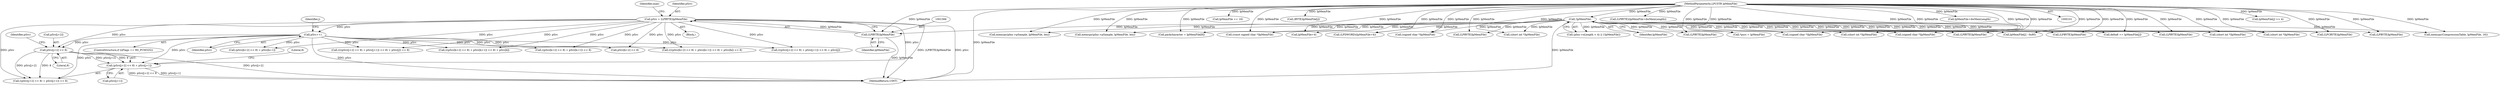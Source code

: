 digraph "1_gstreamer_bc2cdd57d549ab3ba59782e9b395d0cd683fd3ac@array" {
"1001596" [label="(Call,(pSrc[j+2] << 8) + pSrc[j+1])"];
"1001597" [label="(Call,pSrc[j+2] << 8)"];
"1001563" [label="(Call,pSrc = (LPBYTE)lpMemFile)"];
"1001565" [label="(Call,(LPBYTE)lpMemFile)"];
"1000129" [label="(Call,!lpMemFile)"];
"1000104" [label="(MethodParameterIn,LPCSTR lpMemFile)"];
"1001576" [label="(Call,pSrc++)"];
"1000130" [label="(Identifier,lpMemFile)"];
"1000265" [label="(Call,(const signed char *)lpMemFile)"];
"1001597" [label="(Call,pSrc[j+2] << 8)"];
"1000466" [label="(Call,memcpy(pIns->pSample, lpMemFile, len))"];
"1001180" [label="(Call,packcharacter = lpMemFile[8])"];
"1001581" [label="(Identifier,j)"];
"1001604" [label="(Call,pSrc[j+1])"];
"1001565" [label="(Call,(LPBYTE)lpMemFile)"];
"1000355" [label="(Call,lpMemFile[j] >> 4)"];
"1001564" [label="(Identifier,pSrc)"];
"1001598" [label="(Call,pSrc[j+2])"];
"1001594" [label="(Call,(((pSrc[j+2] << 8) + pSrc[j+1]) << 8) + pSrc[j])"];
"1001197" [label="(Call,(LPDWORD)(lpMemFile+4))"];
"1001572" [label="(ControlStructure,if (nFlags == RS_PCM32S))"];
"1000537" [label="(Call,(signed char *)lpMemFile)"];
"1001563" [label="(Call,pSrc = (LPBYTE)lpMemFile)"];
"1001665" [label="(Call,((pSrc[k+2] << 8) + pSrc[k+1]) << 8)"];
"1001176" [label="(Call,*psrc = lpMemFile)"];
"1001015" [label="(Call,(LPBYTE)lpMemFile)"];
"1001272" [label="(Call,delta8 += lpMemFile[j])"];
"1001106" [label="(Call,(short int *)lpMemFile)"];
"1001199" [label="(Call,lpMemFile+4)"];
"1001576" [label="(Call,pSrc++)"];
"1000129" [label="(Call,!lpMemFile)"];
"1000123" [label="(Call,(pIns->nLength < 4) || (!lpMemFile))"];
"1000957" [label="(Call,(LPBYTE)lpMemFile)"];
"1001593" [label="(Call,((((pSrc[j+2] << 8) + pSrc[j+1]) << 8) + pSrc[j]) << 8)"];
"1001595" [label="(Call,((pSrc[j+2] << 8) + pSrc[j+1]) << 8)"];
"1001603" [label="(Literal,8)"];
"1001664" [label="(Call,(((pSrc[k+2] << 8) + pSrc[k+1]) << 8) + pSrc[k])"];
"1000318" [label="(Call,lpMemFile += 16)"];
"1001500" [label="(Call,(LPBYTE)lpMemFile)"];
"1002045" [label="(MethodReturn,UINT)"];
"1000345" [label="(Call,(BYTE)lpMemFile[j])"];
"1001609" [label="(Literal,8)"];
"1002009" [label="(Call,memcpy(pIns->pSample, lpMemFile, len))"];
"1000238" [label="(Call,lpMemFile[j] - 0x80)"];
"1001667" [label="(Call,pSrc[k+2] << 8)"];
"1001605" [label="(Identifier,pSrc)"];
"1001335" [label="(Call,(LPBYTE)lpMemFile)"];
"1001738" [label="(Call,(LPBYTE)lpMemFile)"];
"1000592" [label="(Call,(short int *)lpMemFile)"];
"1001923" [label="(Call,(LPCBYTE)lpMemFile)"];
"1001596" [label="(Call,(pSrc[j+2] << 8) + pSrc[j+1])"];
"1001506" [label="(Call,(LPBYTE)(lpMemFile+dwMemLength))"];
"1001663" [label="(Call,((((pSrc[k+2] << 8) + pSrc[k+1]) << 8) + pSrc[k]) << 8)"];
"1000972" [label="(Call,(LPBYTE)lpMemFile)"];
"1001570" [label="(Identifier,max)"];
"1001567" [label="(Identifier,lpMemFile)"];
"1001552" [label="(Block,)"];
"1001666" [label="(Call,(pSrc[k+2] << 8) + pSrc[k+1])"];
"1000104" [label="(MethodParameterIn,LPCSTR lpMemFile)"];
"1000314" [label="(Call,memcpy(CompressionTable, lpMemFile, 16))"];
"1000643" [label="(Call,(signed char *)lpMemFile)"];
"1000844" [label="(Call,(short int *)lpMemFile)"];
"1001508" [label="(Call,lpMemFile+dwMemLength)"];
"1000729" [label="(Call,(signed char *)lpMemFile)"];
"1000420" [label="(Call,(short int *)lpMemFile)"];
"1001577" [label="(Identifier,pSrc)"];
"1001596" -> "1001595"  [label="AST: "];
"1001596" -> "1001604"  [label="CFG: "];
"1001597" -> "1001596"  [label="AST: "];
"1001604" -> "1001596"  [label="AST: "];
"1001609" -> "1001596"  [label="CFG: "];
"1001596" -> "1002045"  [label="DDG: pSrc[j+2] << 8"];
"1001596" -> "1002045"  [label="DDG: pSrc[j+1]"];
"1001597" -> "1001596"  [label="DDG: pSrc[j+2]"];
"1001597" -> "1001596"  [label="DDG: 8"];
"1001563" -> "1001596"  [label="DDG: pSrc"];
"1001576" -> "1001596"  [label="DDG: pSrc"];
"1001597" -> "1001603"  [label="CFG: "];
"1001598" -> "1001597"  [label="AST: "];
"1001603" -> "1001597"  [label="AST: "];
"1001605" -> "1001597"  [label="CFG: "];
"1001597" -> "1002045"  [label="DDG: pSrc[j+2]"];
"1001597" -> "1001595"  [label="DDG: pSrc[j+2]"];
"1001597" -> "1001595"  [label="DDG: 8"];
"1001563" -> "1001597"  [label="DDG: pSrc"];
"1001576" -> "1001597"  [label="DDG: pSrc"];
"1001563" -> "1001552"  [label="AST: "];
"1001563" -> "1001565"  [label="CFG: "];
"1001564" -> "1001563"  [label="AST: "];
"1001565" -> "1001563"  [label="AST: "];
"1001570" -> "1001563"  [label="CFG: "];
"1001563" -> "1002045"  [label="DDG: (LPBYTE)lpMemFile"];
"1001563" -> "1002045"  [label="DDG: pSrc"];
"1001565" -> "1001563"  [label="DDG: lpMemFile"];
"1001563" -> "1001576"  [label="DDG: pSrc"];
"1001563" -> "1001593"  [label="DDG: pSrc"];
"1001563" -> "1001595"  [label="DDG: pSrc"];
"1001563" -> "1001594"  [label="DDG: pSrc"];
"1001563" -> "1001663"  [label="DDG: pSrc"];
"1001563" -> "1001665"  [label="DDG: pSrc"];
"1001563" -> "1001667"  [label="DDG: pSrc"];
"1001563" -> "1001666"  [label="DDG: pSrc"];
"1001563" -> "1001664"  [label="DDG: pSrc"];
"1001565" -> "1001567"  [label="CFG: "];
"1001566" -> "1001565"  [label="AST: "];
"1001567" -> "1001565"  [label="AST: "];
"1001565" -> "1002045"  [label="DDG: lpMemFile"];
"1000129" -> "1001565"  [label="DDG: lpMemFile"];
"1000104" -> "1001565"  [label="DDG: lpMemFile"];
"1000129" -> "1000123"  [label="AST: "];
"1000129" -> "1000130"  [label="CFG: "];
"1000130" -> "1000129"  [label="AST: "];
"1000123" -> "1000129"  [label="CFG: "];
"1000129" -> "1002045"  [label="DDG: lpMemFile"];
"1000129" -> "1000123"  [label="DDG: lpMemFile"];
"1000104" -> "1000129"  [label="DDG: lpMemFile"];
"1000129" -> "1000238"  [label="DDG: lpMemFile"];
"1000129" -> "1000265"  [label="DDG: lpMemFile"];
"1000129" -> "1000314"  [label="DDG: lpMemFile"];
"1000129" -> "1000420"  [label="DDG: lpMemFile"];
"1000129" -> "1000466"  [label="DDG: lpMemFile"];
"1000129" -> "1000537"  [label="DDG: lpMemFile"];
"1000129" -> "1000592"  [label="DDG: lpMemFile"];
"1000129" -> "1000643"  [label="DDG: lpMemFile"];
"1000129" -> "1000729"  [label="DDG: lpMemFile"];
"1000129" -> "1000844"  [label="DDG: lpMemFile"];
"1000129" -> "1000957"  [label="DDG: lpMemFile"];
"1000129" -> "1000972"  [label="DDG: lpMemFile"];
"1000129" -> "1001015"  [label="DDG: lpMemFile"];
"1000129" -> "1001106"  [label="DDG: lpMemFile"];
"1000129" -> "1001176"  [label="DDG: lpMemFile"];
"1000129" -> "1001180"  [label="DDG: lpMemFile"];
"1000129" -> "1001197"  [label="DDG: lpMemFile"];
"1000129" -> "1001199"  [label="DDG: lpMemFile"];
"1000129" -> "1001272"  [label="DDG: lpMemFile"];
"1000129" -> "1001335"  [label="DDG: lpMemFile"];
"1000129" -> "1001500"  [label="DDG: lpMemFile"];
"1000129" -> "1001738"  [label="DDG: lpMemFile"];
"1000129" -> "1001923"  [label="DDG: lpMemFile"];
"1000129" -> "1002009"  [label="DDG: lpMemFile"];
"1000104" -> "1000101"  [label="AST: "];
"1000104" -> "1002045"  [label="DDG: lpMemFile"];
"1000104" -> "1000238"  [label="DDG: lpMemFile"];
"1000104" -> "1000265"  [label="DDG: lpMemFile"];
"1000104" -> "1000314"  [label="DDG: lpMemFile"];
"1000104" -> "1000318"  [label="DDG: lpMemFile"];
"1000104" -> "1000345"  [label="DDG: lpMemFile"];
"1000104" -> "1000355"  [label="DDG: lpMemFile"];
"1000104" -> "1000420"  [label="DDG: lpMemFile"];
"1000104" -> "1000466"  [label="DDG: lpMemFile"];
"1000104" -> "1000537"  [label="DDG: lpMemFile"];
"1000104" -> "1000592"  [label="DDG: lpMemFile"];
"1000104" -> "1000643"  [label="DDG: lpMemFile"];
"1000104" -> "1000729"  [label="DDG: lpMemFile"];
"1000104" -> "1000844"  [label="DDG: lpMemFile"];
"1000104" -> "1000957"  [label="DDG: lpMemFile"];
"1000104" -> "1000972"  [label="DDG: lpMemFile"];
"1000104" -> "1001015"  [label="DDG: lpMemFile"];
"1000104" -> "1001106"  [label="DDG: lpMemFile"];
"1000104" -> "1001176"  [label="DDG: lpMemFile"];
"1000104" -> "1001180"  [label="DDG: lpMemFile"];
"1000104" -> "1001197"  [label="DDG: lpMemFile"];
"1000104" -> "1001199"  [label="DDG: lpMemFile"];
"1000104" -> "1001272"  [label="DDG: lpMemFile"];
"1000104" -> "1001335"  [label="DDG: lpMemFile"];
"1000104" -> "1001500"  [label="DDG: lpMemFile"];
"1000104" -> "1001506"  [label="DDG: lpMemFile"];
"1000104" -> "1001508"  [label="DDG: lpMemFile"];
"1000104" -> "1001738"  [label="DDG: lpMemFile"];
"1000104" -> "1001923"  [label="DDG: lpMemFile"];
"1000104" -> "1002009"  [label="DDG: lpMemFile"];
"1001576" -> "1001572"  [label="AST: "];
"1001576" -> "1001577"  [label="CFG: "];
"1001577" -> "1001576"  [label="AST: "];
"1001581" -> "1001576"  [label="CFG: "];
"1001576" -> "1002045"  [label="DDG: pSrc"];
"1001576" -> "1001593"  [label="DDG: pSrc"];
"1001576" -> "1001595"  [label="DDG: pSrc"];
"1001576" -> "1001594"  [label="DDG: pSrc"];
"1001576" -> "1001663"  [label="DDG: pSrc"];
"1001576" -> "1001665"  [label="DDG: pSrc"];
"1001576" -> "1001667"  [label="DDG: pSrc"];
"1001576" -> "1001666"  [label="DDG: pSrc"];
"1001576" -> "1001664"  [label="DDG: pSrc"];
}
